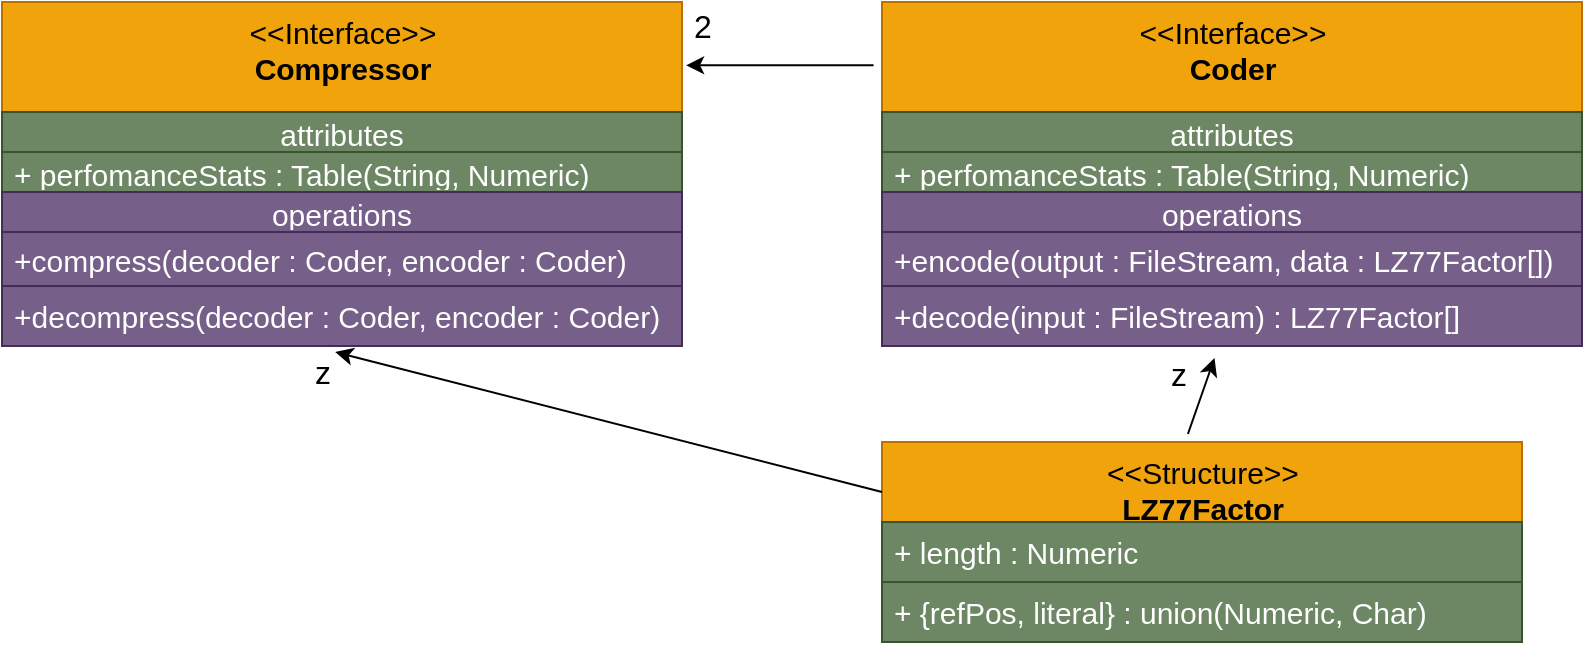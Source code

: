 <mxfile>
    <diagram id="hUjNWpJbaEinQsFFEwaj" name="Page-1">
        <mxGraphModel dx="954" dy="588" grid="1" gridSize="10" guides="1" tooltips="1" connect="1" arrows="1" fold="1" page="1" pageScale="1" pageWidth="850" pageHeight="1100" math="0" shadow="0">
            <root>
                <mxCell id="0"/>
                <mxCell id="1" parent="0"/>
                <mxCell id="31" value="&amp;lt;&amp;lt;Interface&amp;gt;&amp;gt;&lt;br style=&quot;font-size: 15px;&quot;&gt;&lt;b style=&quot;font-size: 15px;&quot;&gt;Compressor&lt;/b&gt;&lt;br style=&quot;font-size: 15px;&quot;&gt;" style="swimlane;fontStyle=0;align=center;verticalAlign=top;childLayout=stackLayout;horizontal=1;startSize=55;horizontalStack=0;resizeParent=1;resizeParentMax=0;resizeLast=0;collapsible=0;marginBottom=0;html=1;fontSize=15;fillColor=#f0a30a;fontColor=#000000;strokeColor=#BD7000;" vertex="1" parent="1">
                    <mxGeometry x="10" y="160" width="340" height="172" as="geometry"/>
                </mxCell>
                <mxCell id="32" value="attributes" style="text;html=1;strokeColor=#3A5431;fillColor=#6d8764;align=center;verticalAlign=middle;spacingLeft=4;spacingRight=4;overflow=hidden;rotatable=0;points=[[0,0.5],[1,0.5]];portConstraint=eastwest;fontSize=15;fontColor=#ffffff;" vertex="1" parent="31">
                    <mxGeometry y="55" width="340" height="20" as="geometry"/>
                </mxCell>
                <mxCell id="33" value="+ perfomanceStats : Table(String, Numeric)" style="text;html=1;strokeColor=#3A5431;fillColor=#6d8764;align=left;verticalAlign=middle;spacingLeft=4;spacingRight=4;overflow=hidden;rotatable=0;points=[[0,0.5],[1,0.5]];portConstraint=eastwest;fontSize=15;fontColor=#ffffff;" vertex="1" parent="31">
                    <mxGeometry y="75" width="340" height="20" as="geometry"/>
                </mxCell>
                <mxCell id="37" value="operations" style="text;html=1;strokeColor=#432D57;fillColor=#76608a;align=center;verticalAlign=middle;spacingLeft=4;spacingRight=4;overflow=hidden;rotatable=0;points=[[0,0.5],[1,0.5]];portConstraint=eastwest;fontSize=15;fontColor=#ffffff;" vertex="1" parent="31">
                    <mxGeometry y="95" width="340" height="20" as="geometry"/>
                </mxCell>
                <mxCell id="40" value="+compress(decoder : Coder, encoder : Coder)" style="text;html=1;strokeColor=#432D57;fillColor=#76608a;align=left;verticalAlign=middle;spacingLeft=4;spacingRight=4;overflow=hidden;rotatable=0;points=[[0,0.5],[1,0.5]];portConstraint=eastwest;fontSize=15;fontColor=#ffffff;" vertex="1" parent="31">
                    <mxGeometry y="115" width="340" height="27" as="geometry"/>
                </mxCell>
                <mxCell id="38" value="+decompress(decoder : Coder, encoder : Coder)" style="text;html=1;strokeColor=#432D57;fillColor=#76608a;align=left;verticalAlign=middle;spacingLeft=4;spacingRight=4;overflow=hidden;rotatable=0;points=[[0,0.5],[1,0.5]];portConstraint=eastwest;fontSize=15;fontColor=#ffffff;" vertex="1" parent="31">
                    <mxGeometry y="142" width="340" height="30" as="geometry"/>
                </mxCell>
                <mxCell id="41" value="&amp;lt;&amp;lt;Structure&amp;gt;&amp;gt;&lt;br style=&quot;font-size: 15px;&quot;&gt;&lt;b style=&quot;font-size: 15px;&quot;&gt;LZ77Factor&lt;/b&gt;" style="swimlane;fontStyle=0;align=center;verticalAlign=top;childLayout=stackLayout;horizontal=1;startSize=40;horizontalStack=0;resizeParent=1;resizeParentMax=0;resizeLast=0;collapsible=0;marginBottom=0;html=1;fontSize=15;fillColor=#f0a30a;fontColor=#000000;strokeColor=#BD7000;" vertex="1" parent="1">
                    <mxGeometry x="450" y="380" width="320" height="100" as="geometry"/>
                </mxCell>
                <mxCell id="43" value="+ length : Numeric" style="text;html=1;strokeColor=#3A5431;fillColor=#6d8764;align=left;verticalAlign=middle;spacingLeft=4;spacingRight=4;overflow=hidden;rotatable=0;points=[[0,0.5],[1,0.5]];portConstraint=eastwest;fontSize=15;fontColor=#ffffff;" vertex="1" parent="41">
                    <mxGeometry y="40" width="320" height="30" as="geometry"/>
                </mxCell>
                <mxCell id="42" value="+ {refPos, literal} : union(Numeric, Char)" style="text;html=1;strokeColor=#3A5431;fillColor=#6d8764;align=left;verticalAlign=middle;spacingLeft=4;spacingRight=4;overflow=hidden;rotatable=0;points=[[0,0.5],[1,0.5]];portConstraint=eastwest;fontSize=15;fontColor=#ffffff;" vertex="1" parent="41">
                    <mxGeometry y="70" width="320" height="30" as="geometry"/>
                </mxCell>
                <mxCell id="44" value="&amp;lt;&amp;lt;Interface&amp;gt;&amp;gt;&lt;br style=&quot;font-size: 15px;&quot;&gt;&lt;b style=&quot;font-size: 15px;&quot;&gt;Coder&lt;/b&gt;" style="swimlane;fontStyle=0;align=center;verticalAlign=top;childLayout=stackLayout;horizontal=1;startSize=55;horizontalStack=0;resizeParent=1;resizeParentMax=0;resizeLast=0;collapsible=0;marginBottom=0;html=1;fontSize=15;fillColor=#f0a30a;fontColor=#000000;strokeColor=#BD7000;" vertex="1" parent="1">
                    <mxGeometry x="450" y="160" width="350" height="172" as="geometry"/>
                </mxCell>
                <mxCell id="45" value="attributes" style="text;html=1;strokeColor=#3A5431;fillColor=#6d8764;align=center;verticalAlign=middle;spacingLeft=4;spacingRight=4;overflow=hidden;rotatable=0;points=[[0,0.5],[1,0.5]];portConstraint=eastwest;fontSize=15;fontColor=#ffffff;" vertex="1" parent="44">
                    <mxGeometry y="55" width="350" height="20" as="geometry"/>
                </mxCell>
                <mxCell id="46" value="+ perfomanceStats : Table(String, Numeric)" style="text;html=1;strokeColor=#3A5431;fillColor=#6d8764;align=left;verticalAlign=middle;spacingLeft=4;spacingRight=4;overflow=hidden;rotatable=0;points=[[0,0.5],[1,0.5]];portConstraint=eastwest;fontSize=15;fontColor=#ffffff;" vertex="1" parent="44">
                    <mxGeometry y="75" width="350" height="20" as="geometry"/>
                </mxCell>
                <mxCell id="48" value="operations" style="text;html=1;strokeColor=#432D57;fillColor=#76608a;align=center;verticalAlign=middle;spacingLeft=4;spacingRight=4;overflow=hidden;rotatable=0;points=[[0,0.5],[1,0.5]];portConstraint=eastwest;fontSize=15;fontColor=#ffffff;" vertex="1" parent="44">
                    <mxGeometry y="95" width="350" height="20" as="geometry"/>
                </mxCell>
                <mxCell id="49" value="+encode(output : FileStream, data : LZ77Factor[])" style="text;html=1;strokeColor=#432D57;fillColor=#76608a;align=left;verticalAlign=middle;spacingLeft=4;spacingRight=4;overflow=hidden;rotatable=0;points=[[0,0.5],[1,0.5]];portConstraint=eastwest;fontSize=15;fontColor=#ffffff;" vertex="1" parent="44">
                    <mxGeometry y="115" width="350" height="27" as="geometry"/>
                </mxCell>
                <mxCell id="50" value="+decode(input : FileStream) : LZ77Factor[]" style="text;html=1;strokeColor=#432D57;fillColor=#76608a;align=left;verticalAlign=middle;spacingLeft=4;spacingRight=4;overflow=hidden;rotatable=0;points=[[0,0.5],[1,0.5]];portConstraint=eastwest;fontSize=15;fontColor=#ffffff;" vertex="1" parent="44">
                    <mxGeometry y="142" width="350" height="30" as="geometry"/>
                </mxCell>
                <mxCell id="55" value="" style="endArrow=classic;html=1;fontSize=15;exitX=-0.012;exitY=0.184;exitDx=0;exitDy=0;exitPerimeter=0;entryX=1.006;entryY=0.184;entryDx=0;entryDy=0;entryPerimeter=0;" edge="1" parent="1" source="44" target="31">
                    <mxGeometry relative="1" as="geometry">
                        <mxPoint x="330" y="290" as="sourcePoint"/>
                        <mxPoint x="390" y="190" as="targetPoint"/>
                    </mxGeometry>
                </mxCell>
                <mxCell id="56" value="2" style="edgeLabel;resizable=0;html=1;align=center;verticalAlign=middle;fontSize=16;" connectable="0" vertex="1" parent="55">
                    <mxGeometry relative="1" as="geometry">
                        <mxPoint x="-39" y="-20" as="offset"/>
                    </mxGeometry>
                </mxCell>
                <mxCell id="59" value="" style="endArrow=classic;html=1;fontSize=15;exitX=0;exitY=0.25;exitDx=0;exitDy=0;entryX=0.49;entryY=1.1;entryDx=0;entryDy=0;entryPerimeter=0;" edge="1" parent="1" source="41" target="38">
                    <mxGeometry relative="1" as="geometry">
                        <mxPoint x="330" y="290" as="sourcePoint"/>
                        <mxPoint x="430" y="290" as="targetPoint"/>
                    </mxGeometry>
                </mxCell>
                <mxCell id="60" value="z" style="edgeLabel;resizable=0;html=1;align=center;verticalAlign=middle;fontSize=16;" connectable="0" vertex="1" parent="59">
                    <mxGeometry relative="1" as="geometry">
                        <mxPoint x="-144" y="-25" as="offset"/>
                    </mxGeometry>
                </mxCell>
                <mxCell id="61" value="" style="endArrow=classic;html=1;fontSize=15;exitX=0.478;exitY=-0.04;exitDx=0;exitDy=0;exitPerimeter=0;entryX=0.475;entryY=1.2;entryDx=0;entryDy=0;entryPerimeter=0;" edge="1" parent="1" source="41" target="50">
                    <mxGeometry relative="1" as="geometry">
                        <mxPoint x="330" y="290" as="sourcePoint"/>
                        <mxPoint x="430" y="290" as="targetPoint"/>
                    </mxGeometry>
                </mxCell>
                <mxCell id="62" value="z" style="edgeLabel;resizable=0;html=1;align=center;verticalAlign=middle;fontSize=16;" connectable="0" vertex="1" parent="61">
                    <mxGeometry relative="1" as="geometry">
                        <mxPoint x="-12" y="-11" as="offset"/>
                    </mxGeometry>
                </mxCell>
            </root>
        </mxGraphModel>
    </diagram>
</mxfile>